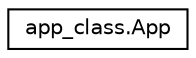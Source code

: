 digraph "Graphical Class Hierarchy"
{
 // LATEX_PDF_SIZE
  edge [fontname="Helvetica",fontsize="10",labelfontname="Helvetica",labelfontsize="10"];
  node [fontname="Helvetica",fontsize="10",shape=record];
  rankdir="LR";
  Node0 [label="app_class.App",height=0.2,width=0.4,color="black", fillcolor="white", style="filled",URL="$classapp__class_1_1_app.html",tooltip=" "];
}
